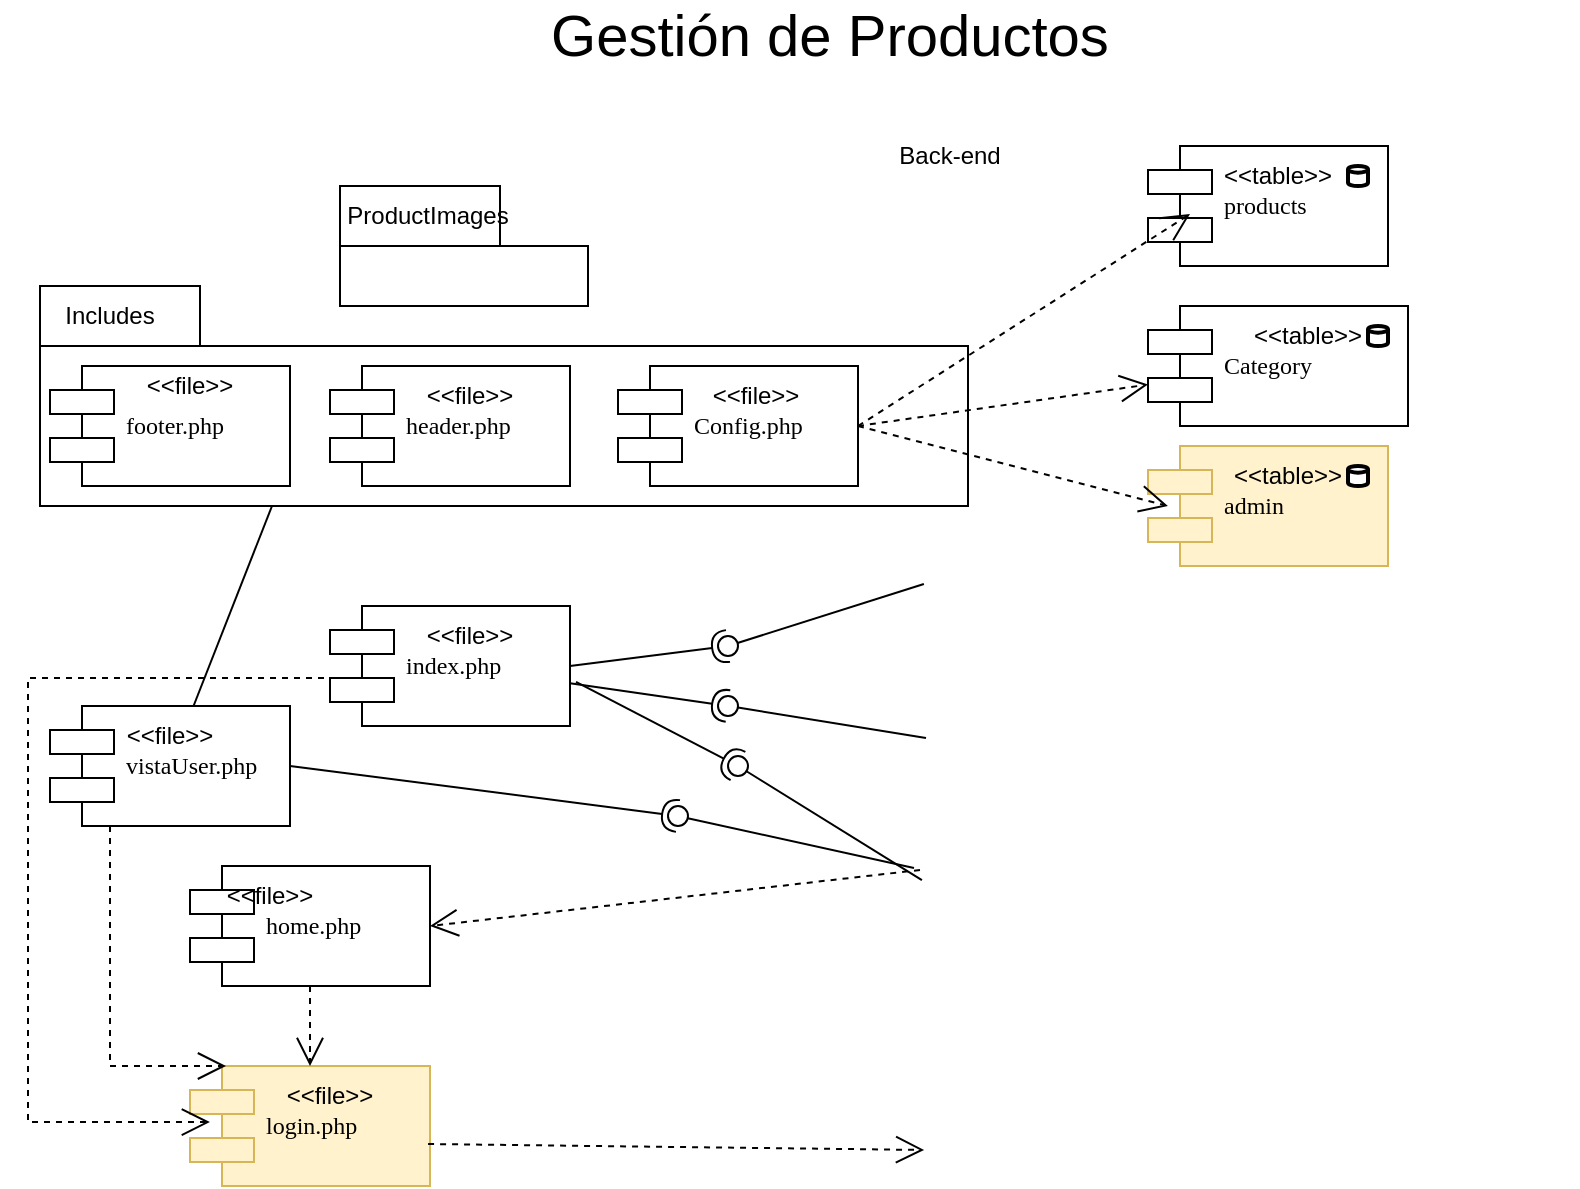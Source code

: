 <mxfile version="22.0.8" type="github">
  <diagram name="Página-1" id="GMEsVAINNBaTcpao7fsB">
    <mxGraphModel dx="880" dy="1681" grid="1" gridSize="10" guides="1" tooltips="1" connect="1" arrows="1" fold="1" page="1" pageScale="1" pageWidth="827" pageHeight="1169" math="0" shadow="0">
      <root>
        <mxCell id="0" />
        <mxCell id="1" parent="0" />
        <mxCell id="oqwPhSUPqJG5sDOOm7o7-72" value="" style="shape=folder;fontStyle=1;tabWidth=80;tabHeight=30;tabPosition=left;html=1;boundedLbl=1;whiteSpace=wrap;" vertex="1" parent="1">
          <mxGeometry x="56" y="140" width="464" height="110" as="geometry" />
        </mxCell>
        <mxCell id="oqwPhSUPqJG5sDOOm7o7-74" value="&lt;font style=&quot;vertical-align: inherit;&quot;&gt;&lt;font style=&quot;vertical-align: inherit;&quot;&gt;Includes&lt;/font&gt;&lt;/font&gt;" style="text;html=1;strokeColor=none;fillColor=none;align=center;verticalAlign=middle;whiteSpace=wrap;rounded=0;" vertex="1" parent="1">
          <mxGeometry x="61" y="140" width="60" height="30" as="geometry" />
        </mxCell>
        <mxCell id="oqwPhSUPqJG5sDOOm7o7-75" value="footer.php" style="shape=component;align=left;spacingLeft=36;rounded=0;shadow=0;comic=0;labelBackgroundColor=none;strokeWidth=1;fontFamily=Verdana;fontSize=12;html=1;" vertex="1" parent="1">
          <mxGeometry x="61" y="180" width="120" height="60" as="geometry" />
        </mxCell>
        <mxCell id="oqwPhSUPqJG5sDOOm7o7-76" value="header.php" style="shape=component;align=left;spacingLeft=36;rounded=0;shadow=0;comic=0;labelBackgroundColor=none;strokeWidth=1;fontFamily=Verdana;fontSize=12;html=1;" vertex="1" parent="1">
          <mxGeometry x="201" y="180" width="120" height="60" as="geometry" />
        </mxCell>
        <mxCell id="oqwPhSUPqJG5sDOOm7o7-77" value="home.php" style="shape=component;align=left;spacingLeft=36;rounded=0;shadow=0;comic=0;labelBackgroundColor=none;strokeWidth=1;fontFamily=Verdana;fontSize=12;html=1;" vertex="1" parent="1">
          <mxGeometry x="131" y="430" width="120" height="60" as="geometry" />
        </mxCell>
        <mxCell id="oqwPhSUPqJG5sDOOm7o7-78" value="index.php" style="shape=component;align=left;spacingLeft=36;rounded=0;shadow=0;comic=0;labelBackgroundColor=none;strokeWidth=1;fontFamily=Verdana;fontSize=12;html=1;" vertex="1" parent="1">
          <mxGeometry x="201" y="300" width="120" height="60" as="geometry" />
        </mxCell>
        <mxCell id="oqwPhSUPqJG5sDOOm7o7-81" value="&amp;lt;&amp;lt;file&amp;gt;&amp;gt;" style="text;html=1;strokeColor=none;fillColor=none;align=center;verticalAlign=middle;whiteSpace=wrap;rounded=0;" vertex="1" parent="1">
          <mxGeometry x="101" y="180" width="60" height="20" as="geometry" />
        </mxCell>
        <mxCell id="oqwPhSUPqJG5sDOOm7o7-82" value="products" style="shape=component;align=left;spacingLeft=36;rounded=0;shadow=0;comic=0;labelBackgroundColor=none;strokeWidth=1;fontFamily=Verdana;fontSize=12;html=1;" vertex="1" parent="1">
          <mxGeometry x="610" y="70" width="120" height="60" as="geometry" />
        </mxCell>
        <mxCell id="oqwPhSUPqJG5sDOOm7o7-83" value="Category" style="shape=component;align=left;spacingLeft=36;rounded=0;shadow=0;comic=0;labelBackgroundColor=none;strokeWidth=1;fontFamily=Verdana;fontSize=12;html=1;" vertex="1" parent="1">
          <mxGeometry x="610" y="150" width="130" height="60" as="geometry" />
        </mxCell>
        <mxCell id="oqwPhSUPqJG5sDOOm7o7-88" value="Back-end" style="text;html=1;strokeColor=none;fillColor=none;align=center;verticalAlign=middle;whiteSpace=wrap;rounded=0;" vertex="1" parent="1">
          <mxGeometry x="481" y="60" width="60" height="30" as="geometry" />
        </mxCell>
        <mxCell id="oqwPhSUPqJG5sDOOm7o7-89" value="&amp;lt;&amp;lt;table&amp;gt;&amp;gt;" style="text;html=1;strokeColor=none;fillColor=none;align=center;verticalAlign=middle;whiteSpace=wrap;rounded=0;" vertex="1" parent="1">
          <mxGeometry x="645" y="70" width="60" height="30" as="geometry" />
        </mxCell>
        <mxCell id="oqwPhSUPqJG5sDOOm7o7-90" value="&amp;lt;&amp;lt;file&amp;gt;&amp;gt;" style="text;html=1;strokeColor=none;fillColor=none;align=center;verticalAlign=middle;whiteSpace=wrap;rounded=0;" vertex="1" parent="1">
          <mxGeometry x="241" y="180" width="60" height="30" as="geometry" />
        </mxCell>
        <mxCell id="oqwPhSUPqJG5sDOOm7o7-91" value="&amp;lt;&amp;lt;file&amp;gt;&amp;gt;" style="text;html=1;strokeColor=none;fillColor=none;align=center;verticalAlign=middle;whiteSpace=wrap;rounded=0;" vertex="1" parent="1">
          <mxGeometry x="241" y="300" width="60" height="30" as="geometry" />
        </mxCell>
        <mxCell id="oqwPhSUPqJG5sDOOm7o7-92" value="&amp;lt;&amp;lt;file&amp;gt;&amp;gt;" style="text;html=1;strokeColor=none;fillColor=none;align=center;verticalAlign=middle;whiteSpace=wrap;rounded=0;" vertex="1" parent="1">
          <mxGeometry x="141" y="430" width="60" height="30" as="geometry" />
        </mxCell>
        <mxCell id="oqwPhSUPqJG5sDOOm7o7-98" value="" style="strokeWidth=2;html=1;shape=mxgraph.flowchart.database;whiteSpace=wrap;" vertex="1" parent="1">
          <mxGeometry x="710" y="80" width="10" height="10" as="geometry" />
        </mxCell>
        <mxCell id="oqwPhSUPqJG5sDOOm7o7-99" value="Gestión de Productos" style="text;html=1;strokeColor=none;fillColor=none;align=center;verticalAlign=middle;whiteSpace=wrap;rounded=0;fontSize=29;" vertex="1" parent="1">
          <mxGeometry x="241" width="420" height="30" as="geometry" />
        </mxCell>
        <mxCell id="oqwPhSUPqJG5sDOOm7o7-100" value="login.php" style="shape=component;align=left;spacingLeft=36;rounded=0;shadow=0;comic=0;labelBackgroundColor=none;strokeWidth=1;fontFamily=Verdana;fontSize=12;html=1;fillColor=#fff2cc;strokeColor=#d6b656;" vertex="1" parent="1">
          <mxGeometry x="131" y="530" width="120" height="60" as="geometry" />
        </mxCell>
        <mxCell id="oqwPhSUPqJG5sDOOm7o7-102" value="admin" style="shape=component;align=left;spacingLeft=36;rounded=0;shadow=0;comic=0;labelBackgroundColor=none;strokeWidth=1;fontFamily=Verdana;fontSize=12;html=1;fillColor=#fff2cc;strokeColor=#d6b656;" vertex="1" parent="1">
          <mxGeometry x="610" y="220" width="120" height="60" as="geometry" />
        </mxCell>
        <mxCell id="oqwPhSUPqJG5sDOOm7o7-103" value="&amp;lt;&amp;lt;table&amp;gt;&amp;gt;" style="text;html=1;strokeColor=none;fillColor=none;align=center;verticalAlign=middle;whiteSpace=wrap;rounded=0;" vertex="1" parent="1">
          <mxGeometry x="650" y="220" width="60" height="30" as="geometry" />
        </mxCell>
        <mxCell id="oqwPhSUPqJG5sDOOm7o7-104" value="" style="ellipse;whiteSpace=wrap;html=1;align=center;aspect=fixed;fillColor=none;strokeColor=none;resizable=0;perimeter=centerPerimeter;rotatable=0;allowArrows=0;points=[];outlineConnect=1;" vertex="1" parent="1">
          <mxGeometry x="815" y="490" width="10" height="10" as="geometry" />
        </mxCell>
        <mxCell id="oqwPhSUPqJG5sDOOm7o7-105" value="" style="endArrow=open;endSize=12;dashed=1;html=1;rounded=0;exitX=0.992;exitY=0.65;exitDx=0;exitDy=0;exitPerimeter=0;entryX=0.087;entryY=0.533;entryDx=0;entryDy=0;entryPerimeter=0;" edge="1" parent="1" source="oqwPhSUPqJG5sDOOm7o7-100">
          <mxGeometry width="160" relative="1" as="geometry">
            <mxPoint x="290" y="519.5" as="sourcePoint" />
            <mxPoint x="498.05" y="571.98" as="targetPoint" />
          </mxGeometry>
        </mxCell>
        <mxCell id="oqwPhSUPqJG5sDOOm7o7-106" value="&amp;lt;&amp;lt;file&amp;gt;&amp;gt;" style="text;html=1;strokeColor=none;fillColor=none;align=center;verticalAlign=middle;whiteSpace=wrap;rounded=0;" vertex="1" parent="1">
          <mxGeometry x="171" y="530" width="60" height="30" as="geometry" />
        </mxCell>
        <mxCell id="oqwPhSUPqJG5sDOOm7o7-108" value="" style="strokeWidth=2;html=1;shape=mxgraph.flowchart.database;whiteSpace=wrap;" vertex="1" parent="1">
          <mxGeometry x="710" y="230" width="10" height="10" as="geometry" />
        </mxCell>
        <mxCell id="oqwPhSUPqJG5sDOOm7o7-111" value="" style="endArrow=open;endSize=12;dashed=1;html=1;rounded=0;entryX=0.5;entryY=0;entryDx=0;entryDy=0;" edge="1" parent="1" source="oqwPhSUPqJG5sDOOm7o7-77" target="oqwPhSUPqJG5sDOOm7o7-100">
          <mxGeometry width="160" relative="1" as="geometry">
            <mxPoint x="400" y="240" as="sourcePoint" />
            <mxPoint x="560" y="240" as="targetPoint" />
          </mxGeometry>
        </mxCell>
        <mxCell id="oqwPhSUPqJG5sDOOm7o7-123" value="" style="rounded=0;orthogonalLoop=1;jettySize=auto;html=1;endArrow=halfCircle;endFill=0;endSize=6;strokeWidth=1;sketch=0;exitX=1;exitY=0.5;exitDx=0;exitDy=0;" edge="1" parent="1" source="oqwPhSUPqJG5sDOOm7o7-78">
          <mxGeometry relative="1" as="geometry">
            <mxPoint x="313" y="315" as="sourcePoint" />
            <mxPoint x="400" y="320" as="targetPoint" />
          </mxGeometry>
        </mxCell>
        <mxCell id="oqwPhSUPqJG5sDOOm7o7-124" value="" style="rounded=0;orthogonalLoop=1;jettySize=auto;html=1;endArrow=halfCircle;endFill=0;endSize=6;strokeWidth=1;sketch=0;entryX=0.383;entryY=0.578;entryDx=0;entryDy=0;entryPerimeter=0;" edge="1" parent="1" source="oqwPhSUPqJG5sDOOm7o7-78">
          <mxGeometry relative="1" as="geometry">
            <mxPoint x="331" y="340" as="sourcePoint" />
            <mxPoint x="400" y="350" as="targetPoint" />
          </mxGeometry>
        </mxCell>
        <mxCell id="oqwPhSUPqJG5sDOOm7o7-127" value="" style="rounded=0;orthogonalLoop=1;jettySize=auto;html=1;endArrow=oval;endFill=0;sketch=0;sourcePerimeterSpacing=0;targetPerimeterSpacing=0;endSize=10;exitX=0.121;exitY=0.483;exitDx=0;exitDy=0;exitPerimeter=0;" edge="1" parent="1">
          <mxGeometry relative="1" as="geometry">
            <mxPoint x="497.94" y="288.98" as="sourcePoint" />
            <mxPoint x="400" y="320" as="targetPoint" />
          </mxGeometry>
        </mxCell>
        <mxCell id="oqwPhSUPqJG5sDOOm7o7-128" value="" style="rounded=0;orthogonalLoop=1;jettySize=auto;html=1;endArrow=oval;endFill=0;sketch=0;sourcePerimeterSpacing=0;targetPerimeterSpacing=0;endSize=10;exitX=0.15;exitY=0.6;exitDx=0;exitDy=0;exitPerimeter=0;" edge="1" parent="1">
          <mxGeometry relative="1" as="geometry">
            <mxPoint x="499" y="366" as="sourcePoint" />
            <mxPoint x="400" y="350" as="targetPoint" />
          </mxGeometry>
        </mxCell>
        <mxCell id="oqwPhSUPqJG5sDOOm7o7-129" value="vistaUser.php" style="shape=component;align=left;spacingLeft=36;rounded=0;shadow=0;comic=0;labelBackgroundColor=none;strokeWidth=1;fontFamily=Verdana;fontSize=12;html=1;" vertex="1" parent="1">
          <mxGeometry x="61" y="350" width="120" height="60" as="geometry" />
        </mxCell>
        <mxCell id="oqwPhSUPqJG5sDOOm7o7-130" value="" style="endArrow=none;html=1;rounded=0;entryX=0.25;entryY=1;entryDx=0;entryDy=0;entryPerimeter=0;" edge="1" parent="1" source="oqwPhSUPqJG5sDOOm7o7-129" target="oqwPhSUPqJG5sDOOm7o7-72">
          <mxGeometry width="50" height="50" relative="1" as="geometry">
            <mxPoint x="188" y="413" as="sourcePoint" />
            <mxPoint x="191" y="260" as="targetPoint" />
          </mxGeometry>
        </mxCell>
        <mxCell id="oqwPhSUPqJG5sDOOm7o7-131" value="&amp;lt;&amp;lt;file&amp;gt;&amp;gt;" style="text;html=1;strokeColor=none;fillColor=none;align=center;verticalAlign=middle;whiteSpace=wrap;rounded=0;" vertex="1" parent="1">
          <mxGeometry x="91" y="350" width="60" height="30" as="geometry" />
        </mxCell>
        <mxCell id="oqwPhSUPqJG5sDOOm7o7-132" value="" style="rounded=0;orthogonalLoop=1;jettySize=auto;html=1;endArrow=halfCircle;endFill=0;endSize=6;strokeWidth=1;sketch=0;exitX=1;exitY=0.5;exitDx=0;exitDy=0;" edge="1" parent="1" source="oqwPhSUPqJG5sDOOm7o7-129" target="oqwPhSUPqJG5sDOOm7o7-134">
          <mxGeometry relative="1" as="geometry">
            <mxPoint x="620" y="465" as="sourcePoint" />
          </mxGeometry>
        </mxCell>
        <mxCell id="oqwPhSUPqJG5sDOOm7o7-133" value="" style="rounded=0;orthogonalLoop=1;jettySize=auto;html=1;endArrow=oval;endFill=0;sketch=0;sourcePerimeterSpacing=0;targetPerimeterSpacing=0;endSize=10;exitX=0.1;exitY=0.517;exitDx=0;exitDy=0;exitPerimeter=0;" edge="1" parent="1" target="oqwPhSUPqJG5sDOOm7o7-134">
          <mxGeometry relative="1" as="geometry">
            <mxPoint x="493" y="431.02" as="sourcePoint" />
          </mxGeometry>
        </mxCell>
        <mxCell id="oqwPhSUPqJG5sDOOm7o7-134" value="" style="ellipse;whiteSpace=wrap;html=1;align=center;aspect=fixed;fillColor=none;strokeColor=none;resizable=0;perimeter=centerPerimeter;rotatable=0;allowArrows=0;points=[];outlineConnect=1;" vertex="1" parent="1">
          <mxGeometry x="370" y="400" width="10" height="10" as="geometry" />
        </mxCell>
        <mxCell id="oqwPhSUPqJG5sDOOm7o7-135" value="" style="rounded=0;orthogonalLoop=1;jettySize=auto;html=1;endArrow=halfCircle;endFill=0;endSize=6;strokeWidth=1;sketch=0;exitX=1.025;exitY=0.633;exitDx=0;exitDy=0;exitPerimeter=0;" edge="1" parent="1" source="oqwPhSUPqJG5sDOOm7o7-78" target="oqwPhSUPqJG5sDOOm7o7-137">
          <mxGeometry relative="1" as="geometry">
            <mxPoint x="620" y="465" as="sourcePoint" />
          </mxGeometry>
        </mxCell>
        <mxCell id="oqwPhSUPqJG5sDOOm7o7-136" value="" style="rounded=0;orthogonalLoop=1;jettySize=auto;html=1;endArrow=oval;endFill=0;sketch=0;sourcePerimeterSpacing=0;targetPerimeterSpacing=0;endSize=10;exitX=0.133;exitY=0.617;exitDx=0;exitDy=0;exitPerimeter=0;" edge="1" parent="1" target="oqwPhSUPqJG5sDOOm7o7-137">
          <mxGeometry relative="1" as="geometry">
            <mxPoint x="496.96" y="437.02" as="sourcePoint" />
          </mxGeometry>
        </mxCell>
        <mxCell id="oqwPhSUPqJG5sDOOm7o7-137" value="" style="ellipse;whiteSpace=wrap;html=1;align=center;aspect=fixed;fillColor=none;strokeColor=none;resizable=0;perimeter=centerPerimeter;rotatable=0;allowArrows=0;points=[];outlineConnect=1;" vertex="1" parent="1">
          <mxGeometry x="400" y="375" width="10" height="10" as="geometry" />
        </mxCell>
        <mxCell id="oqwPhSUPqJG5sDOOm7o7-138" value="" style="endArrow=open;endSize=12;dashed=1;html=1;rounded=0;exitX=0.125;exitY=0.533;exitDx=0;exitDy=0;exitPerimeter=0;entryX=1;entryY=0.5;entryDx=0;entryDy=0;" edge="1" parent="1" target="oqwPhSUPqJG5sDOOm7o7-77">
          <mxGeometry width="160" relative="1" as="geometry">
            <mxPoint x="496" y="431.98" as="sourcePoint" />
            <mxPoint x="508" y="582" as="targetPoint" />
          </mxGeometry>
        </mxCell>
        <mxCell id="oqwPhSUPqJG5sDOOm7o7-139" value="" style="endArrow=open;endSize=12;dashed=1;html=1;rounded=0;entryX=0.083;entryY=0.467;entryDx=0;entryDy=0;exitX=0.125;exitY=0.6;exitDx=0;exitDy=0;entryPerimeter=0;exitPerimeter=0;" edge="1" parent="1" source="oqwPhSUPqJG5sDOOm7o7-78" target="oqwPhSUPqJG5sDOOm7o7-100">
          <mxGeometry width="160" relative="1" as="geometry">
            <mxPoint x="184" y="500" as="sourcePoint" />
            <mxPoint x="201" y="540" as="targetPoint" />
            <Array as="points">
              <mxPoint x="50" y="336" />
              <mxPoint x="50" y="558" />
            </Array>
          </mxGeometry>
        </mxCell>
        <mxCell id="oqwPhSUPqJG5sDOOm7o7-140" value="" style="endArrow=open;endSize=12;dashed=1;html=1;rounded=0;entryX=0.15;entryY=0;entryDx=0;entryDy=0;exitX=0.25;exitY=1;exitDx=0;exitDy=0;entryPerimeter=0;" edge="1" parent="1" source="oqwPhSUPqJG5sDOOm7o7-129" target="oqwPhSUPqJG5sDOOm7o7-100">
          <mxGeometry width="160" relative="1" as="geometry">
            <mxPoint x="194" y="510" as="sourcePoint" />
            <mxPoint x="211" y="550" as="targetPoint" />
            <Array as="points">
              <mxPoint x="91" y="530" />
            </Array>
          </mxGeometry>
        </mxCell>
        <mxCell id="oqwPhSUPqJG5sDOOm7o7-141" value="" style="shape=folder;fontStyle=1;tabWidth=80;tabHeight=30;tabPosition=left;html=1;boundedLbl=1;whiteSpace=wrap;" vertex="1" parent="1">
          <mxGeometry x="206" y="90" width="124" height="60" as="geometry" />
        </mxCell>
        <mxCell id="oqwPhSUPqJG5sDOOm7o7-142" value="&lt;font style=&quot;vertical-align: inherit;&quot;&gt;&lt;font style=&quot;vertical-align: inherit;&quot;&gt;ProductImages&lt;/font&gt;&lt;/font&gt;" style="text;html=1;strokeColor=none;fillColor=none;align=center;verticalAlign=middle;whiteSpace=wrap;rounded=0;" vertex="1" parent="1">
          <mxGeometry x="220" y="90" width="60" height="30" as="geometry" />
        </mxCell>
        <mxCell id="oqwPhSUPqJG5sDOOm7o7-143" value="Config.php" style="shape=component;align=left;spacingLeft=36;rounded=0;shadow=0;comic=0;labelBackgroundColor=none;strokeWidth=1;fontFamily=Verdana;fontSize=12;html=1;" vertex="1" parent="1">
          <mxGeometry x="345" y="180" width="120" height="60" as="geometry" />
        </mxCell>
        <mxCell id="oqwPhSUPqJG5sDOOm7o7-147" value="&amp;lt;&amp;lt;file&amp;gt;&amp;gt;" style="text;html=1;strokeColor=none;fillColor=none;align=center;verticalAlign=middle;whiteSpace=wrap;rounded=0;" vertex="1" parent="1">
          <mxGeometry x="384" y="180" width="60" height="30" as="geometry" />
        </mxCell>
        <mxCell id="oqwPhSUPqJG5sDOOm7o7-148" value="&amp;lt;&amp;lt;table&amp;gt;&amp;gt;" style="text;html=1;strokeColor=none;fillColor=none;align=center;verticalAlign=middle;whiteSpace=wrap;rounded=0;" vertex="1" parent="1">
          <mxGeometry x="660" y="150" width="60" height="30" as="geometry" />
        </mxCell>
        <mxCell id="oqwPhSUPqJG5sDOOm7o7-150" value="" style="strokeWidth=2;html=1;shape=mxgraph.flowchart.database;whiteSpace=wrap;" vertex="1" parent="1">
          <mxGeometry x="720" y="160" width="10" height="10" as="geometry" />
        </mxCell>
        <mxCell id="oqwPhSUPqJG5sDOOm7o7-159" value="" style="endArrow=open;endSize=12;dashed=1;html=1;rounded=0;exitX=1;exitY=0.5;exitDx=0;exitDy=0;entryX=0.083;entryY=0.5;entryDx=0;entryDy=0;entryPerimeter=0;" edge="1" parent="1" source="oqwPhSUPqJG5sDOOm7o7-143" target="oqwPhSUPqJG5sDOOm7o7-102">
          <mxGeometry width="160" relative="1" as="geometry">
            <mxPoint x="506" y="441.98" as="sourcePoint" />
            <mxPoint x="261" y="470" as="targetPoint" />
          </mxGeometry>
        </mxCell>
        <mxCell id="oqwPhSUPqJG5sDOOm7o7-160" value="" style="endArrow=open;endSize=12;dashed=1;html=1;rounded=0;exitX=1;exitY=0.5;exitDx=0;exitDy=0;" edge="1" parent="1" source="oqwPhSUPqJG5sDOOm7o7-143" target="oqwPhSUPqJG5sDOOm7o7-83">
          <mxGeometry width="160" relative="1" as="geometry">
            <mxPoint x="475" y="220" as="sourcePoint" />
            <mxPoint x="630" y="260" as="targetPoint" />
          </mxGeometry>
        </mxCell>
        <mxCell id="oqwPhSUPqJG5sDOOm7o7-161" value="" style="endArrow=open;endSize=12;dashed=1;html=1;rounded=0;exitX=1;exitY=0.5;exitDx=0;exitDy=0;entryX=0.175;entryY=0.567;entryDx=0;entryDy=0;entryPerimeter=0;" edge="1" parent="1" source="oqwPhSUPqJG5sDOOm7o7-143" target="oqwPhSUPqJG5sDOOm7o7-82">
          <mxGeometry width="160" relative="1" as="geometry">
            <mxPoint x="485" y="230" as="sourcePoint" />
            <mxPoint x="640" y="270" as="targetPoint" />
          </mxGeometry>
        </mxCell>
      </root>
    </mxGraphModel>
  </diagram>
</mxfile>

